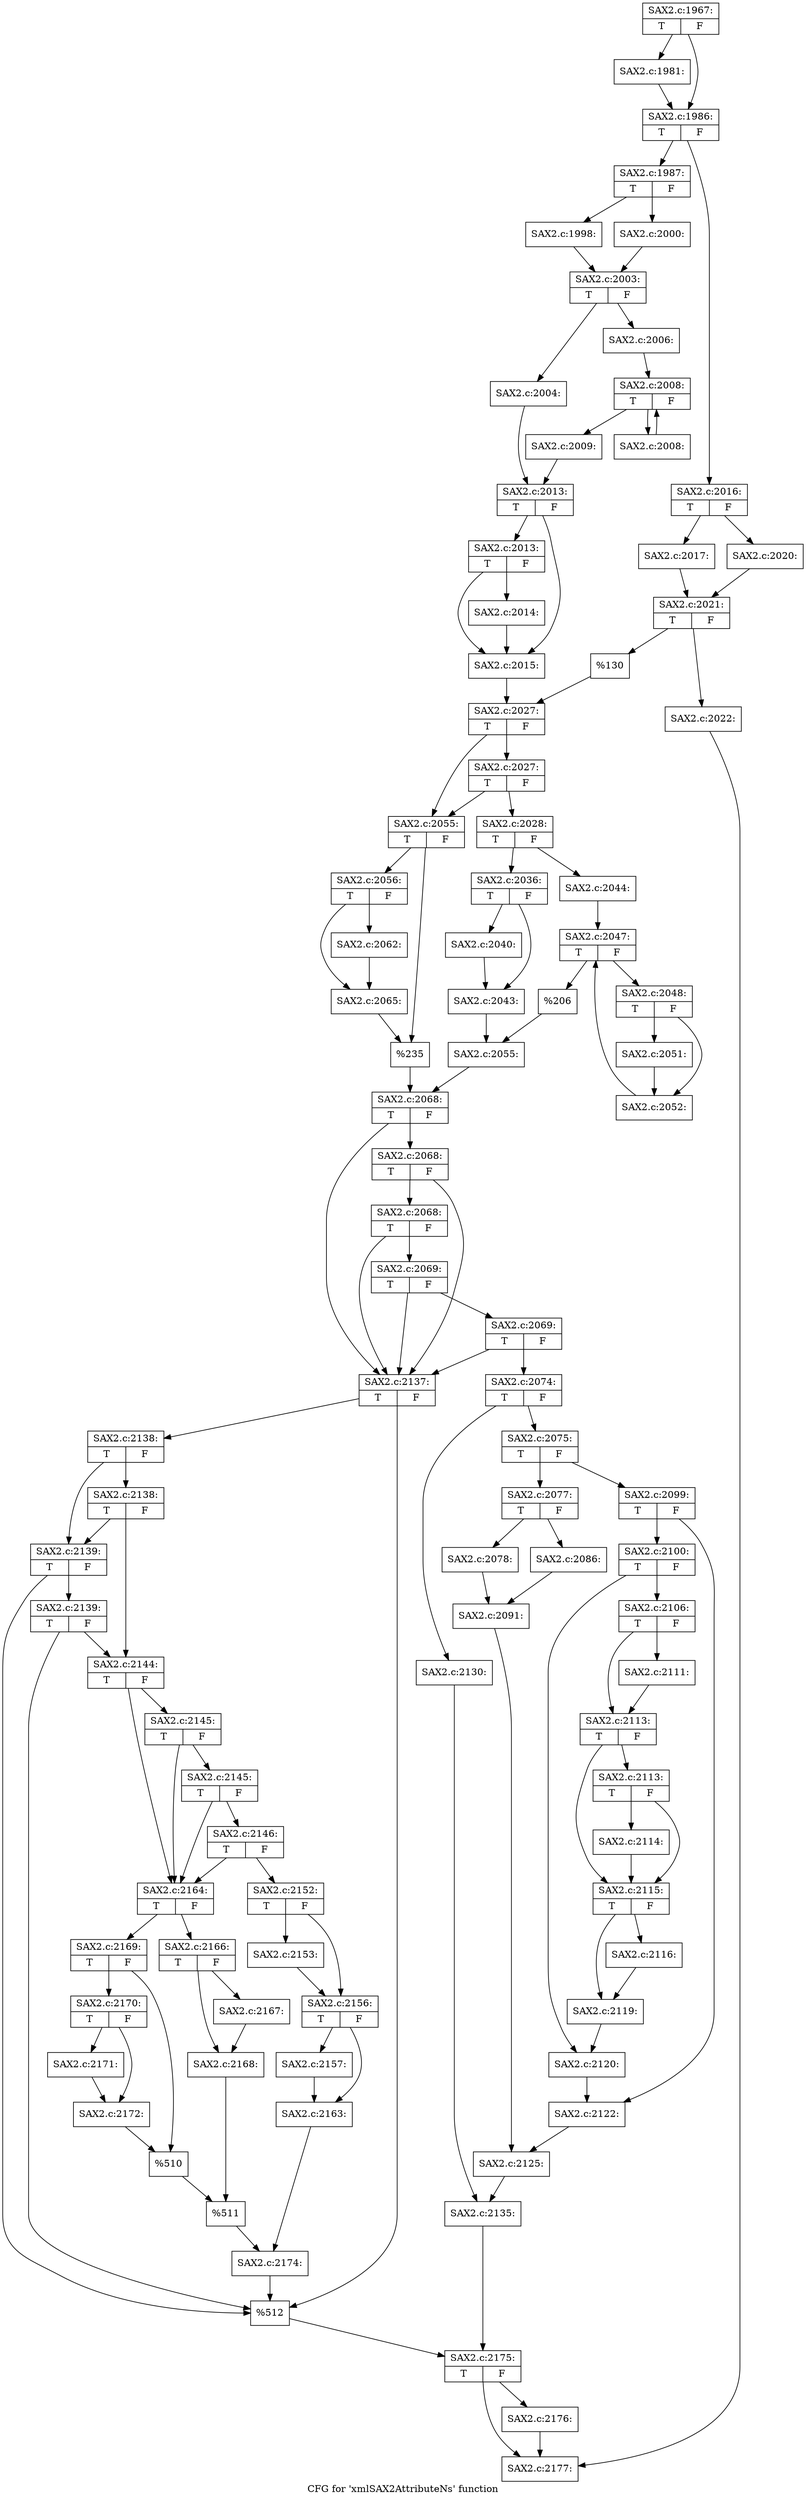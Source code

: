 digraph "CFG for 'xmlSAX2AttributeNs' function" {
	label="CFG for 'xmlSAX2AttributeNs' function";

	Node0x433d810 [shape=record,label="{SAX2.c:1967:|{<s0>T|<s1>F}}"];
	Node0x433d810 -> Node0x4340010;
	Node0x433d810 -> Node0x4340060;
	Node0x4340010 [shape=record,label="{SAX2.c:1981:}"];
	Node0x4340010 -> Node0x4340060;
	Node0x4340060 [shape=record,label="{SAX2.c:1986:|{<s0>T|<s1>F}}"];
	Node0x4340060 -> Node0x43409c0;
	Node0x4340060 -> Node0x4340a60;
	Node0x43409c0 [shape=record,label="{SAX2.c:1987:|{<s0>T|<s1>F}}"];
	Node0x43409c0 -> Node0x4342800;
	Node0x43409c0 -> Node0x43428a0;
	Node0x4342800 [shape=record,label="{SAX2.c:1998:}"];
	Node0x4342800 -> Node0x4342850;
	Node0x43428a0 [shape=record,label="{SAX2.c:2000:}"];
	Node0x43428a0 -> Node0x4342850;
	Node0x4342850 [shape=record,label="{SAX2.c:2003:|{<s0>T|<s1>F}}"];
	Node0x4342850 -> Node0x4343350;
	Node0x4342850 -> Node0x43433f0;
	Node0x4343350 [shape=record,label="{SAX2.c:2004:}"];
	Node0x4343350 -> Node0x43433a0;
	Node0x43433f0 [shape=record,label="{SAX2.c:2006:}"];
	Node0x43433f0 -> Node0x4344480;
	Node0x4344480 [shape=record,label="{SAX2.c:2008:|{<s0>T|<s1>F}}"];
	Node0x4344480 -> Node0x43449a0;
	Node0x4344480 -> Node0x43446a0;
	Node0x43449a0 [shape=record,label="{SAX2.c:2008:}"];
	Node0x43449a0 -> Node0x4344480;
	Node0x43446a0 [shape=record,label="{SAX2.c:2009:}"];
	Node0x43446a0 -> Node0x43433a0;
	Node0x43433a0 [shape=record,label="{SAX2.c:2013:|{<s0>T|<s1>F}}"];
	Node0x43433a0 -> Node0x43453b0;
	Node0x43433a0 -> Node0x4345360;
	Node0x43453b0 [shape=record,label="{SAX2.c:2013:|{<s0>T|<s1>F}}"];
	Node0x43453b0 -> Node0x4345310;
	Node0x43453b0 -> Node0x4345360;
	Node0x4345310 [shape=record,label="{SAX2.c:2014:}"];
	Node0x4345310 -> Node0x4345360;
	Node0x4345360 [shape=record,label="{SAX2.c:2015:}"];
	Node0x4345360 -> Node0x4340a10;
	Node0x4340a60 [shape=record,label="{SAX2.c:2016:|{<s0>T|<s1>F}}"];
	Node0x4340a60 -> Node0x4345e00;
	Node0x4340a60 -> Node0x4345ea0;
	Node0x4345e00 [shape=record,label="{SAX2.c:2017:}"];
	Node0x4345e00 -> Node0x4345e50;
	Node0x4345ea0 [shape=record,label="{SAX2.c:2020:}"];
	Node0x4345ea0 -> Node0x4345e50;
	Node0x4345e50 [shape=record,label="{SAX2.c:2021:|{<s0>T|<s1>F}}"];
	Node0x4345e50 -> Node0x4347030;
	Node0x4345e50 -> Node0x4347620;
	Node0x4347030 [shape=record,label="{SAX2.c:2022:}"];
	Node0x4347030 -> Node0x435f180;
	Node0x4347620 [shape=record,label="{%130}"];
	Node0x4347620 -> Node0x4340a10;
	Node0x4340a10 [shape=record,label="{SAX2.c:2027:|{<s0>T|<s1>F}}"];
	Node0x4340a10 -> Node0x4347f50;
	Node0x4340a10 -> Node0x4347f00;
	Node0x4347f50 [shape=record,label="{SAX2.c:2027:|{<s0>T|<s1>F}}"];
	Node0x4347f50 -> Node0x4347f00;
	Node0x4347f50 -> Node0x4347ab0;
	Node0x4347ab0 [shape=record,label="{SAX2.c:2028:|{<s0>T|<s1>F}}"];
	Node0x4347ab0 -> Node0x4348810;
	Node0x4347ab0 -> Node0x43488b0;
	Node0x4348810 [shape=record,label="{SAX2.c:2036:|{<s0>T|<s1>F}}"];
	Node0x4348810 -> Node0x43497a0;
	Node0x4348810 -> Node0x43497f0;
	Node0x43497a0 [shape=record,label="{SAX2.c:2040:}"];
	Node0x43497a0 -> Node0x43497f0;
	Node0x43497f0 [shape=record,label="{SAX2.c:2043:}"];
	Node0x43497f0 -> Node0x4348860;
	Node0x43488b0 [shape=record,label="{SAX2.c:2044:}"];
	Node0x43488b0 -> Node0x434a8e0;
	Node0x434a8e0 [shape=record,label="{SAX2.c:2047:|{<s0>T|<s1>F}}"];
	Node0x434a8e0 -> Node0x434b5b0;
	Node0x434a8e0 -> Node0x434b4a0;
	Node0x434b5b0 [shape=record,label="{SAX2.c:2048:|{<s0>T|<s1>F}}"];
	Node0x434b5b0 -> Node0x434bcb0;
	Node0x434b5b0 -> Node0x434bd00;
	Node0x434bcb0 [shape=record,label="{SAX2.c:2051:}"];
	Node0x434bcb0 -> Node0x434bd00;
	Node0x434bd00 [shape=record,label="{SAX2.c:2052:}"];
	Node0x434bd00 -> Node0x434a8e0;
	Node0x434b4a0 [shape=record,label="{%206}"];
	Node0x434b4a0 -> Node0x4348860;
	Node0x4348860 [shape=record,label="{SAX2.c:2055:}"];
	Node0x4348860 -> Node0x4347eb0;
	Node0x4347f00 [shape=record,label="{SAX2.c:2055:|{<s0>T|<s1>F}}"];
	Node0x4347f00 -> Node0x434c8f0;
	Node0x4347f00 -> Node0x434c940;
	Node0x434c8f0 [shape=record,label="{SAX2.c:2056:|{<s0>T|<s1>F}}"];
	Node0x434c8f0 -> Node0x434da10;
	Node0x434c8f0 -> Node0x434da60;
	Node0x434da10 [shape=record,label="{SAX2.c:2062:}"];
	Node0x434da10 -> Node0x434da60;
	Node0x434da60 [shape=record,label="{SAX2.c:2065:}"];
	Node0x434da60 -> Node0x434c940;
	Node0x434c940 [shape=record,label="{%235}"];
	Node0x434c940 -> Node0x4347eb0;
	Node0x4347eb0 [shape=record,label="{SAX2.c:2068:|{<s0>T|<s1>F}}"];
	Node0x4347eb0 -> Node0x434e780;
	Node0x4347eb0 -> Node0x434e950;
	Node0x434e950 [shape=record,label="{SAX2.c:2068:|{<s0>T|<s1>F}}"];
	Node0x434e950 -> Node0x434e8d0;
	Node0x434e950 -> Node0x434e780;
	Node0x434e8d0 [shape=record,label="{SAX2.c:2068:|{<s0>T|<s1>F}}"];
	Node0x434e8d0 -> Node0x434e850;
	Node0x434e8d0 -> Node0x434e780;
	Node0x434e850 [shape=record,label="{SAX2.c:2069:|{<s0>T|<s1>F}}"];
	Node0x434e850 -> Node0x434e7d0;
	Node0x434e850 -> Node0x434e780;
	Node0x434e7d0 [shape=record,label="{SAX2.c:2069:|{<s0>T|<s1>F}}"];
	Node0x434e7d0 -> Node0x434e6e0;
	Node0x434e7d0 -> Node0x434e780;
	Node0x434e6e0 [shape=record,label="{SAX2.c:2074:|{<s0>T|<s1>F}}"];
	Node0x434e6e0 -> Node0x434fa40;
	Node0x434e6e0 -> Node0x434f9a0;
	Node0x434f9a0 [shape=record,label="{SAX2.c:2075:|{<s0>T|<s1>F}}"];
	Node0x434f9a0 -> Node0x4350430;
	Node0x434f9a0 -> Node0x4350710;
	Node0x4350430 [shape=record,label="{SAX2.c:2077:|{<s0>T|<s1>F}}"];
	Node0x4350430 -> Node0x4350b20;
	Node0x4350430 -> Node0x4350bc0;
	Node0x4350b20 [shape=record,label="{SAX2.c:2078:}"];
	Node0x4350b20 -> Node0x4350b70;
	Node0x4350bc0 [shape=record,label="{SAX2.c:2086:}"];
	Node0x4350bc0 -> Node0x4350b70;
	Node0x4350b70 [shape=record,label="{SAX2.c:2091:}"];
	Node0x4350b70 -> Node0x4350760;
	Node0x4350710 [shape=record,label="{SAX2.c:2099:|{<s0>T|<s1>F}}"];
	Node0x4350710 -> Node0x4351d90;
	Node0x4350710 -> Node0x4352080;
	Node0x4351d90 [shape=record,label="{SAX2.c:2100:|{<s0>T|<s1>F}}"];
	Node0x4351d90 -> Node0x4353e00;
	Node0x4351d90 -> Node0x4353e50;
	Node0x4353e00 [shape=record,label="{SAX2.c:2106:|{<s0>T|<s1>F}}"];
	Node0x4353e00 -> Node0x4354c70;
	Node0x4353e00 -> Node0x4354cc0;
	Node0x4354c70 [shape=record,label="{SAX2.c:2111:}"];
	Node0x4354c70 -> Node0x4354cc0;
	Node0x4354cc0 [shape=record,label="{SAX2.c:2113:|{<s0>T|<s1>F}}"];
	Node0x4354cc0 -> Node0x43554e0;
	Node0x4354cc0 -> Node0x4355490;
	Node0x43554e0 [shape=record,label="{SAX2.c:2113:|{<s0>T|<s1>F}}"];
	Node0x43554e0 -> Node0x4355440;
	Node0x43554e0 -> Node0x4355490;
	Node0x4355440 [shape=record,label="{SAX2.c:2114:}"];
	Node0x4355440 -> Node0x4355490;
	Node0x4355490 [shape=record,label="{SAX2.c:2115:|{<s0>T|<s1>F}}"];
	Node0x4355490 -> Node0x4355d30;
	Node0x4355490 -> Node0x4355d80;
	Node0x4355d30 [shape=record,label="{SAX2.c:2116:}"];
	Node0x4355d30 -> Node0x4355d80;
	Node0x4355d80 [shape=record,label="{SAX2.c:2119:}"];
	Node0x4355d80 -> Node0x4353e50;
	Node0x4353e50 [shape=record,label="{SAX2.c:2120:}"];
	Node0x4353e50 -> Node0x4352080;
	Node0x4352080 [shape=record,label="{SAX2.c:2122:}"];
	Node0x4352080 -> Node0x4350760;
	Node0x4350760 [shape=record,label="{SAX2.c:2125:}"];
	Node0x4350760 -> Node0x434f9f0;
	Node0x434fa40 [shape=record,label="{SAX2.c:2130:}"];
	Node0x434fa40 -> Node0x434f9f0;
	Node0x434f9f0 [shape=record,label="{SAX2.c:2135:}"];
	Node0x434f9f0 -> Node0x434e730;
	Node0x434e780 [shape=record,label="{SAX2.c:2137:|{<s0>T|<s1>F}}"];
	Node0x434e780 -> Node0x4358430;
	Node0x434e780 -> Node0x43583e0;
	Node0x4358430 [shape=record,label="{SAX2.c:2138:|{<s0>T|<s1>F}}"];
	Node0x4358430 -> Node0x43589d0;
	Node0x4358430 -> Node0x4358950;
	Node0x43589d0 [shape=record,label="{SAX2.c:2138:|{<s0>T|<s1>F}}"];
	Node0x43589d0 -> Node0x4358390;
	Node0x43589d0 -> Node0x4358950;
	Node0x4358950 [shape=record,label="{SAX2.c:2139:|{<s0>T|<s1>F}}"];
	Node0x4358950 -> Node0x43590b0;
	Node0x4358950 -> Node0x43583e0;
	Node0x43590b0 [shape=record,label="{SAX2.c:2139:|{<s0>T|<s1>F}}"];
	Node0x43590b0 -> Node0x4358390;
	Node0x43590b0 -> Node0x43583e0;
	Node0x4358390 [shape=record,label="{SAX2.c:2144:|{<s0>T|<s1>F}}"];
	Node0x4358390 -> Node0x4359a10;
	Node0x4358390 -> Node0x43598c0;
	Node0x4359a10 [shape=record,label="{SAX2.c:2145:|{<s0>T|<s1>F}}"];
	Node0x4359a10 -> Node0x4359990;
	Node0x4359a10 -> Node0x43598c0;
	Node0x4359990 [shape=record,label="{SAX2.c:2145:|{<s0>T|<s1>F}}"];
	Node0x4359990 -> Node0x4359910;
	Node0x4359990 -> Node0x43598c0;
	Node0x4359910 [shape=record,label="{SAX2.c:2146:|{<s0>T|<s1>F}}"];
	Node0x4359910 -> Node0x4359820;
	Node0x4359910 -> Node0x43598c0;
	Node0x4359820 [shape=record,label="{SAX2.c:2152:|{<s0>T|<s1>F}}"];
	Node0x4359820 -> Node0x435a930;
	Node0x4359820 -> Node0x435a980;
	Node0x435a930 [shape=record,label="{SAX2.c:2153:}"];
	Node0x435a930 -> Node0x435a980;
	Node0x435a980 [shape=record,label="{SAX2.c:2156:|{<s0>T|<s1>F}}"];
	Node0x435a980 -> Node0x435b190;
	Node0x435a980 -> Node0x435b1e0;
	Node0x435b190 [shape=record,label="{SAX2.c:2157:}"];
	Node0x435b190 -> Node0x435b1e0;
	Node0x435b1e0 [shape=record,label="{SAX2.c:2163:}"];
	Node0x435b1e0 -> Node0x4359870;
	Node0x43598c0 [shape=record,label="{SAX2.c:2164:|{<s0>T|<s1>F}}"];
	Node0x43598c0 -> Node0x435bfa0;
	Node0x43598c0 -> Node0x435c040;
	Node0x435bfa0 [shape=record,label="{SAX2.c:2166:|{<s0>T|<s1>F}}"];
	Node0x435bfa0 -> Node0x435c780;
	Node0x435bfa0 -> Node0x435c7d0;
	Node0x435c780 [shape=record,label="{SAX2.c:2167:}"];
	Node0x435c780 -> Node0x435c7d0;
	Node0x435c7d0 [shape=record,label="{SAX2.c:2168:}"];
	Node0x435c7d0 -> Node0x435bff0;
	Node0x435c040 [shape=record,label="{SAX2.c:2169:|{<s0>T|<s1>F}}"];
	Node0x435c040 -> Node0x435d6b0;
	Node0x435c040 -> Node0x435d700;
	Node0x435d6b0 [shape=record,label="{SAX2.c:2170:|{<s0>T|<s1>F}}"];
	Node0x435d6b0 -> Node0x435de70;
	Node0x435d6b0 -> Node0x435dec0;
	Node0x435de70 [shape=record,label="{SAX2.c:2171:}"];
	Node0x435de70 -> Node0x435dec0;
	Node0x435dec0 [shape=record,label="{SAX2.c:2172:}"];
	Node0x435dec0 -> Node0x435d700;
	Node0x435d700 [shape=record,label="{%510}"];
	Node0x435d700 -> Node0x435bff0;
	Node0x435bff0 [shape=record,label="{%511}"];
	Node0x435bff0 -> Node0x4359870;
	Node0x4359870 [shape=record,label="{SAX2.c:2174:}"];
	Node0x4359870 -> Node0x43583e0;
	Node0x43583e0 [shape=record,label="{%512}"];
	Node0x43583e0 -> Node0x434e730;
	Node0x434e730 [shape=record,label="{SAX2.c:2175:|{<s0>T|<s1>F}}"];
	Node0x434e730 -> Node0x435f130;
	Node0x434e730 -> Node0x435f180;
	Node0x435f130 [shape=record,label="{SAX2.c:2176:}"];
	Node0x435f130 -> Node0x435f180;
	Node0x435f180 [shape=record,label="{SAX2.c:2177:}"];
}
